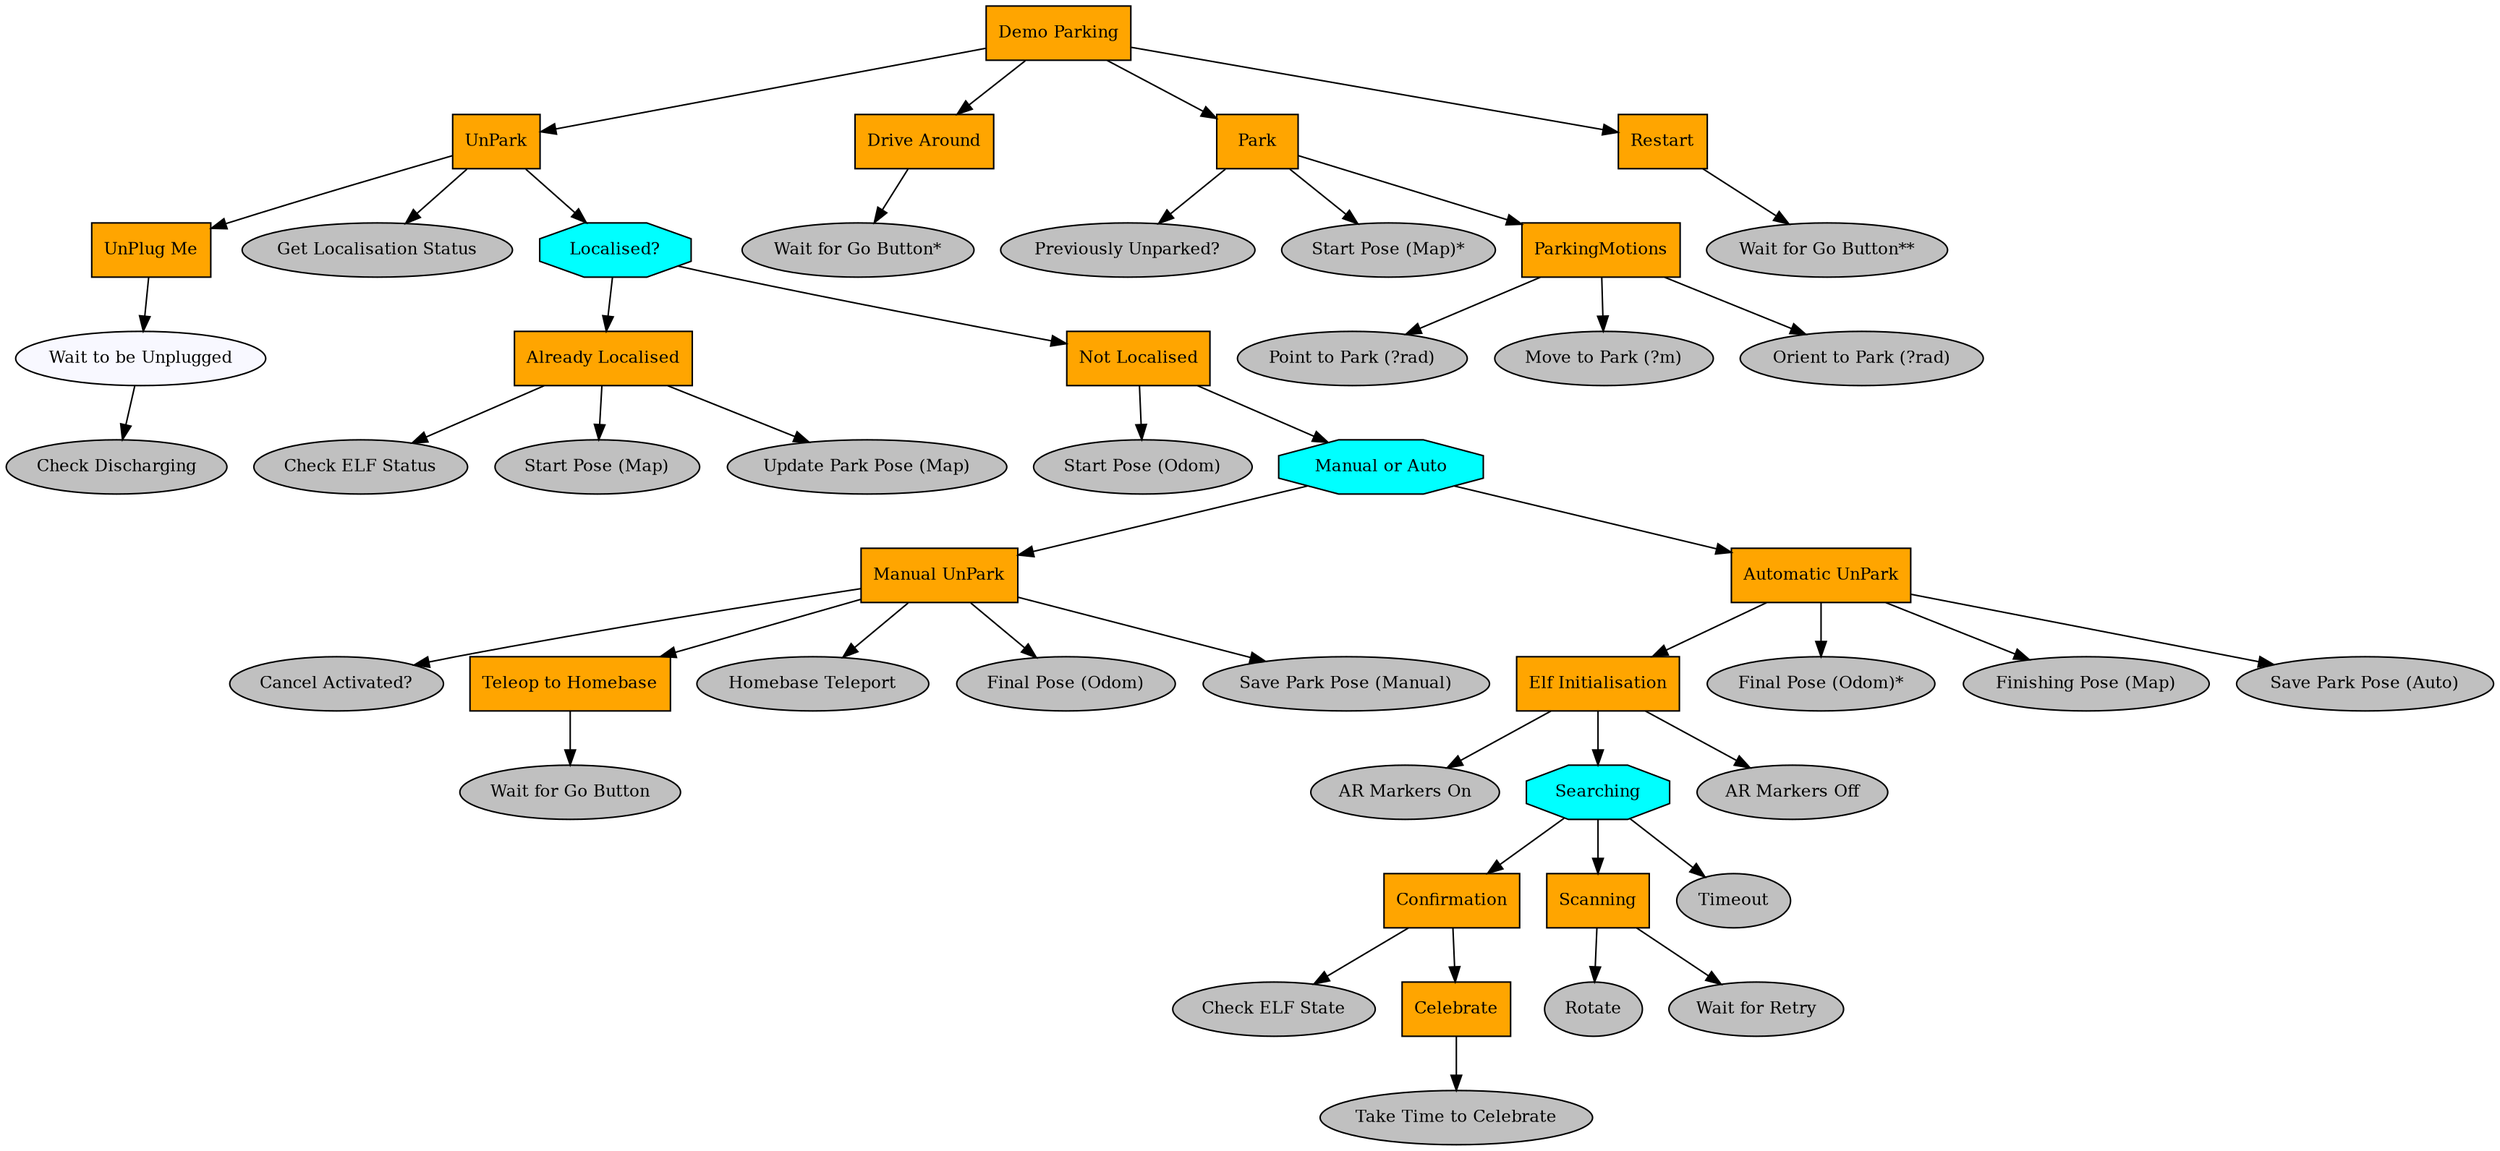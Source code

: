 digraph demo_parking {
"Demo Parking" [shape=box, fontsize=11, style=filled, fillcolor=orange];
UnPark [shape=box, fontsize=11, style=filled, fillcolor=orange];
"Demo Parking" -> UnPark;
"UnPlug Me" [shape=box, fontsize=11, style=filled, fillcolor=orange];
UnPark -> "UnPlug Me";
"Wait to be Unplugged" [shape=ellipse, fontsize=11, style=filled, fillcolor=ghostwhite];
"UnPlug Me" -> "Wait to be Unplugged";
"Check Discharging" [shape=ellipse, fontsize=11, style=filled, fillcolor=gray];
"Wait to be Unplugged" -> "Check Discharging";
"Get Localisation Status" [shape=ellipse, fontsize=11, style=filled, fillcolor=gray];
UnPark -> "Get Localisation Status";
"Localised?" [shape=octagon, fontsize=11, style=filled, fillcolor=cyan];
UnPark -> "Localised?";
"Already Localised" [shape=box, fontsize=11, style=filled, fillcolor=orange];
"Localised?" -> "Already Localised";
"Check ELF Status" [shape=ellipse, fontsize=11, style=filled, fillcolor=gray];
"Already Localised" -> "Check ELF Status";
"Start Pose (Map)" [shape=ellipse, fontsize=11, style=filled, fillcolor=gray];
"Already Localised" -> "Start Pose (Map)";
"Update Park Pose (Map)" [shape=ellipse, fontsize=11, style=filled, fillcolor=gray];
"Already Localised" -> "Update Park Pose (Map)";
"Not Localised" [shape=box, fontsize=11, style=filled, fillcolor=orange];
"Localised?" -> "Not Localised";
"Start Pose (Odom)" [shape=ellipse, fontsize=11, style=filled, fillcolor=gray];
"Not Localised" -> "Start Pose (Odom)";
"Manual or Auto" [shape=octagon, fontsize=11, style=filled, fillcolor=cyan];
"Not Localised" -> "Manual or Auto";
"Manual UnPark" [shape=box, fontsize=11, style=filled, fillcolor=orange];
"Manual or Auto" -> "Manual UnPark";
"Cancel Activated?" [shape=ellipse, fontsize=11, style=filled, fillcolor=gray];
"Manual UnPark" -> "Cancel Activated?";
"Teleop to Homebase" [shape=box, fontsize=11, style=filled, fillcolor=orange];
"Manual UnPark" -> "Teleop to Homebase";
"Wait for Go Button" [shape=ellipse, fontsize=11, style=filled, fillcolor=gray];
"Teleop to Homebase" -> "Wait for Go Button";
"Homebase Teleport" [shape=ellipse, fontsize=11, style=filled, fillcolor=gray];
"Manual UnPark" -> "Homebase Teleport";
"Final Pose (Odom)" [shape=ellipse, fontsize=11, style=filled, fillcolor=gray];
"Manual UnPark" -> "Final Pose (Odom)";
"Save Park Pose (Manual)" [shape=ellipse, fontsize=11, style=filled, fillcolor=gray];
"Manual UnPark" -> "Save Park Pose (Manual)";
"Automatic UnPark" [shape=box, fontsize=11, style=filled, fillcolor=orange];
"Manual or Auto" -> "Automatic UnPark";
"Elf Initialisation" [shape=box, fontsize=11, style=filled, fillcolor=orange];
"Automatic UnPark" -> "Elf Initialisation";
"AR Markers On" [shape=ellipse, fontsize=11, style=filled, fillcolor=gray];
"Elf Initialisation" -> "AR Markers On";
Searching [shape=octagon, fontsize=11, style=filled, fillcolor=cyan];
"Elf Initialisation" -> Searching;
Confirmation [shape=box, fontsize=11, style=filled, fillcolor=orange];
Searching -> Confirmation;
"Check ELF State" [shape=ellipse, fontsize=11, style=filled, fillcolor=gray];
Confirmation -> "Check ELF State";
Celebrate [shape=box, fontsize=11, style=filled, fillcolor=orange];
Confirmation -> Celebrate;
"Take Time to Celebrate" [shape=ellipse, fontsize=11, style=filled, fillcolor=gray];
Celebrate -> "Take Time to Celebrate";
Scanning [shape=box, fontsize=11, style=filled, fillcolor=orange];
Searching -> Scanning;
Rotate [shape=ellipse, fontsize=11, style=filled, fillcolor=gray];
Scanning -> Rotate;
"Wait for Retry" [shape=ellipse, fontsize=11, style=filled, fillcolor=gray];
Scanning -> "Wait for Retry";
Timeout [shape=ellipse, fontsize=11, style=filled, fillcolor=gray];
Searching -> Timeout;
"AR Markers Off" [shape=ellipse, fontsize=11, style=filled, fillcolor=gray];
"Elf Initialisation" -> "AR Markers Off";
"Final Pose (Odom)*" [shape=ellipse, fontsize=11, style=filled, fillcolor=gray];
"Automatic UnPark" -> "Final Pose (Odom)*";
"Finishing Pose (Map)" [shape=ellipse, fontsize=11, style=filled, fillcolor=gray];
"Automatic UnPark" -> "Finishing Pose (Map)";
"Save Park Pose (Auto)" [shape=ellipse, fontsize=11, style=filled, fillcolor=gray];
"Automatic UnPark" -> "Save Park Pose (Auto)";
"Drive Around" [shape=box, fontsize=11, style=filled, fillcolor=orange];
"Demo Parking" -> "Drive Around";
"Wait for Go Button*" [shape=ellipse, fontsize=11, style=filled, fillcolor=gray];
"Drive Around" -> "Wait for Go Button*";
Park [shape=box, fontsize=11, style=filled, fillcolor=orange];
"Demo Parking" -> Park;
"Previously Unparked?" [shape=ellipse, fontsize=11, style=filled, fillcolor=gray];
Park -> "Previously Unparked?";
"Start Pose (Map)*" [shape=ellipse, fontsize=11, style=filled, fillcolor=gray];
Park -> "Start Pose (Map)*";
ParkingMotions [shape=box, fontsize=11, style=filled, fillcolor=orange];
Park -> ParkingMotions;
"Point to Park (?rad)" [shape=ellipse, fontsize=11, style=filled, fillcolor=gray];
ParkingMotions -> "Point to Park (?rad)";
"Move to Park (?m)" [shape=ellipse, fontsize=11, style=filled, fillcolor=gray];
ParkingMotions -> "Move to Park (?m)";
"Orient to Park (?rad)" [shape=ellipse, fontsize=11, style=filled, fillcolor=gray];
ParkingMotions -> "Orient to Park (?rad)";
Restart [shape=box, fontsize=11, style=filled, fillcolor=orange];
"Demo Parking" -> Restart;
"Wait for Go Button**" [shape=ellipse, fontsize=11, style=filled, fillcolor=gray];
Restart -> "Wait for Go Button**";
}
